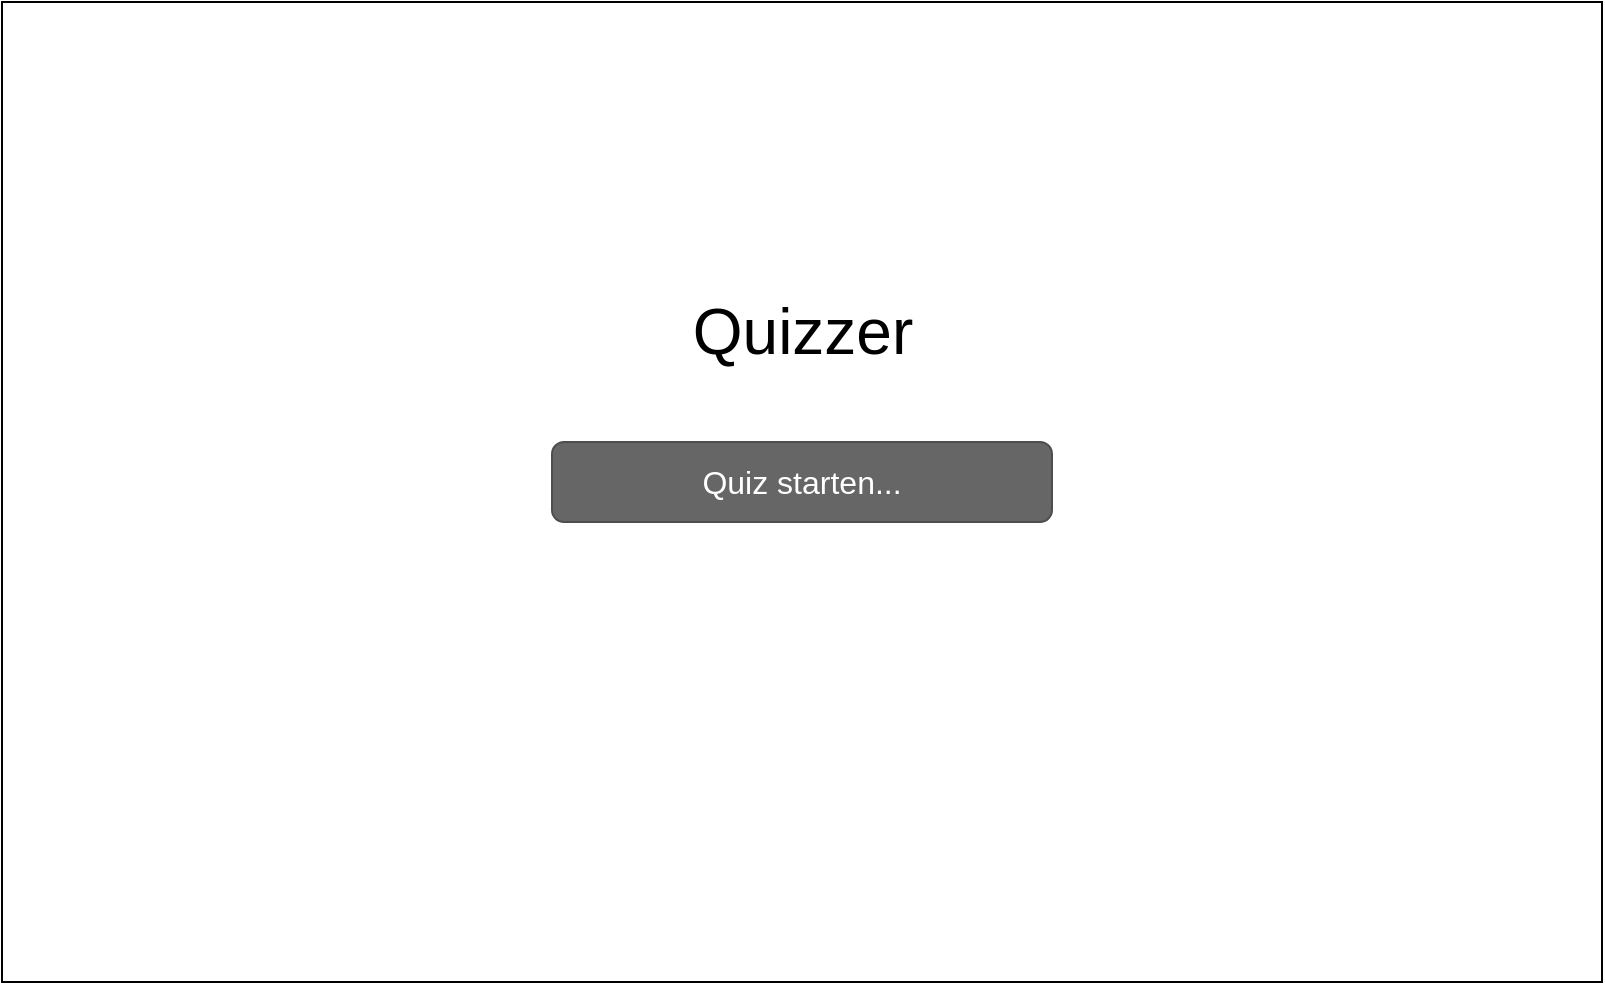 <mxfile version="13.7.9" type="github" pages="12">
  <diagram id="-KijpRxHXJyzKJAgmz0o" name="Master (start)">
    <mxGraphModel dx="1422" dy="762" grid="1" gridSize="10" guides="1" tooltips="1" connect="1" arrows="1" fold="1" page="1" pageScale="1" pageWidth="827" pageHeight="1169" math="0" shadow="0">
      <root>
        <mxCell id="IWdYEwGl2BrSMSgd-oNs-0" />
        <mxCell id="IWdYEwGl2BrSMSgd-oNs-1" parent="IWdYEwGl2BrSMSgd-oNs-0" />
        <mxCell id="YBu7y85ZySVUvr6pQ6AH-0" value="" style="rounded=0;whiteSpace=wrap;html=1;strokeColor=#000000;fillColor=#ffffff;fontSize=20;movable=0;resizable=0;rotatable=0;deletable=0;editable=0;connectable=0;" vertex="1" parent="IWdYEwGl2BrSMSgd-oNs-1">
          <mxGeometry x="10" y="20" width="800" height="490" as="geometry" />
        </mxCell>
        <mxCell id="YBu7y85ZySVUvr6pQ6AH-1" value="&lt;font style=&quot;font-size: 32px&quot;&gt;Quizzer&lt;/font&gt;" style="text;html=1;resizable=0;autosize=1;align=center;verticalAlign=middle;points=[];fillColor=none;strokeColor=none;rounded=0;fontSize=20;" vertex="1" parent="IWdYEwGl2BrSMSgd-oNs-1">
          <mxGeometry x="345" y="170" width="130" height="30" as="geometry" />
        </mxCell>
        <mxCell id="Ynzv6NYAwO7OO26cOxF9-0" value="&lt;font style=&quot;font-size: 16px&quot;&gt;Quiz starten...&lt;/font&gt;" style="rounded=1;html=1;shadow=0;dashed=0;whiteSpace=wrap;fontSize=10;fillColor=#666666;align=center;strokeColor=#4D4D4D;fontColor=#ffffff;" vertex="1" parent="IWdYEwGl2BrSMSgd-oNs-1">
          <mxGeometry x="285" y="240" width="250" height="40" as="geometry" />
        </mxCell>
      </root>
    </mxGraphModel>
  </diagram>
  <diagram id="KTLLFIGtmGlW5NRZeYfU" name="Master (applications)">
    <mxGraphModel dx="1422" dy="762" grid="1" gridSize="10" guides="1" tooltips="1" connect="1" arrows="1" fold="1" page="1" pageScale="1" pageWidth="827" pageHeight="1169" math="0" shadow="0">
      <root>
        <mxCell id="wY2zRXRPOPV4hfavQqGO-0" />
        <mxCell id="wY2zRXRPOPV4hfavQqGO-1" parent="wY2zRXRPOPV4hfavQqGO-0" />
        <mxCell id="wY2zRXRPOPV4hfavQqGO-2" value="" style="rounded=0;whiteSpace=wrap;html=1;strokeColor=#000000;fillColor=#ffffff;fontSize=20;movable=0;resizable=0;rotatable=0;deletable=0;editable=0;connectable=0;" vertex="1" parent="wY2zRXRPOPV4hfavQqGO-1">
          <mxGeometry x="10" y="20" width="800" height="490" as="geometry" />
        </mxCell>
        <mxCell id="wY2zRXRPOPV4hfavQqGO-3" value="&lt;font style=&quot;font-size: 32px&quot;&gt;Wachten op de teams...&lt;/font&gt;" style="text;html=1;resizable=0;autosize=1;align=center;verticalAlign=middle;points=[];fillColor=none;strokeColor=none;rounded=0;fontSize=20;" vertex="1" parent="wY2zRXRPOPV4hfavQqGO-1">
          <mxGeometry x="235" y="70" width="350" height="30" as="geometry" />
        </mxCell>
        <mxCell id="pNdIQz8JmNYr3JAQAk3R-2" value="" style="group" vertex="1" connectable="0" parent="wY2zRXRPOPV4hfavQqGO-1">
          <mxGeometry x="24" y="180" width="250" height="162" as="geometry" />
        </mxCell>
        <mxCell id="W8T_we-C8f5PDUzUREx--0" value="" style="rounded=0;whiteSpace=wrap;html=1;strokeColor=#000000;fontSize=18;" vertex="1" parent="pNdIQz8JmNYr3JAQAk3R-2">
          <mxGeometry width="250" height="162" as="geometry" />
        </mxCell>
        <mxCell id="W8T_we-C8f5PDUzUREx--1" value="Team 1" style="text;html=1;resizable=0;autosize=1;align=center;verticalAlign=middle;points=[];fillColor=none;strokeColor=none;rounded=0;fontSize=18;" vertex="1" parent="pNdIQz8JmNYr3JAQAk3R-2">
          <mxGeometry x="90" y="12" width="70" height="30" as="geometry" />
        </mxCell>
        <mxCell id="W8T_we-C8f5PDUzUREx--2" value="" style="verticalLabelPosition=bottom;verticalAlign=top;html=1;shape=mxgraph.basic.tick;strokeColor=#000000;fillColor=#ffffff;fontSize=18;" vertex="1" parent="pNdIQz8JmNYr3JAQAk3R-2">
          <mxGeometry x="35.17" y="69.25" width="54.83" height="64.5" as="geometry" />
        </mxCell>
        <mxCell id="pNdIQz8JmNYr3JAQAk3R-0" value="" style="shape=cross;whiteSpace=wrap;html=1;strokeColor=#000000;fillColor=#ffffff;fontSize=18;rotation=45;" vertex="1" parent="pNdIQz8JmNYr3JAQAk3R-2">
          <mxGeometry x="160" y="68.5" width="66" height="66" as="geometry" />
        </mxCell>
        <mxCell id="pNdIQz8JmNYr3JAQAk3R-1" value="" style="whiteSpace=wrap;html=1;strokeColor=#000000;fillColor=#ffffff;fontSize=20;" vertex="1" parent="pNdIQz8JmNYr3JAQAk3R-2">
          <mxGeometry x="120" y="56" width="10" height="90" as="geometry" />
        </mxCell>
        <mxCell id="pNdIQz8JmNYr3JAQAk3R-3" value="" style="group" vertex="1" connectable="0" parent="wY2zRXRPOPV4hfavQqGO-1">
          <mxGeometry x="283" y="180" width="250" height="162" as="geometry" />
        </mxCell>
        <mxCell id="pNdIQz8JmNYr3JAQAk3R-4" value="" style="rounded=0;whiteSpace=wrap;html=1;strokeColor=#000000;fontSize=18;" vertex="1" parent="pNdIQz8JmNYr3JAQAk3R-3">
          <mxGeometry width="250" height="162" as="geometry" />
        </mxCell>
        <mxCell id="pNdIQz8JmNYr3JAQAk3R-5" value="Team 2" style="text;html=1;resizable=0;autosize=1;align=center;verticalAlign=middle;points=[];fillColor=none;strokeColor=none;rounded=0;fontSize=18;" vertex="1" parent="pNdIQz8JmNYr3JAQAk3R-3">
          <mxGeometry x="90" y="12" width="70" height="30" as="geometry" />
        </mxCell>
        <mxCell id="pNdIQz8JmNYr3JAQAk3R-6" value="" style="verticalLabelPosition=bottom;verticalAlign=top;html=1;shape=mxgraph.basic.tick;strokeColor=#000000;fillColor=#ffffff;fontSize=18;" vertex="1" parent="pNdIQz8JmNYr3JAQAk3R-3">
          <mxGeometry x="97.58" y="69.25" width="54.83" height="64.5" as="geometry" />
        </mxCell>
        <mxCell id="pNdIQz8JmNYr3JAQAk3R-9" value="" style="group" vertex="1" connectable="0" parent="wY2zRXRPOPV4hfavQqGO-1">
          <mxGeometry x="544" y="180" width="250" height="162" as="geometry" />
        </mxCell>
        <mxCell id="pNdIQz8JmNYr3JAQAk3R-10" value="" style="rounded=0;whiteSpace=wrap;html=1;strokeColor=#000000;fontSize=18;" vertex="1" parent="pNdIQz8JmNYr3JAQAk3R-9">
          <mxGeometry width="250" height="162" as="geometry" />
        </mxCell>
        <mxCell id="pNdIQz8JmNYr3JAQAk3R-11" value="Team 3" style="text;html=1;resizable=0;autosize=1;align=center;verticalAlign=middle;points=[];fillColor=none;strokeColor=none;rounded=0;fontSize=18;" vertex="1" parent="pNdIQz8JmNYr3JAQAk3R-9">
          <mxGeometry x="90" y="12" width="70" height="30" as="geometry" />
        </mxCell>
        <mxCell id="pNdIQz8JmNYr3JAQAk3R-12" value="" style="verticalLabelPosition=bottom;verticalAlign=top;html=1;shape=mxgraph.basic.tick;strokeColor=#000000;fillColor=#ffffff;fontSize=18;" vertex="1" parent="pNdIQz8JmNYr3JAQAk3R-9">
          <mxGeometry x="35.17" y="69.25" width="54.83" height="64.5" as="geometry" />
        </mxCell>
        <mxCell id="pNdIQz8JmNYr3JAQAk3R-13" value="" style="shape=cross;whiteSpace=wrap;html=1;strokeColor=#000000;fillColor=#ffffff;fontSize=18;rotation=45;" vertex="1" parent="pNdIQz8JmNYr3JAQAk3R-9">
          <mxGeometry x="160" y="68.5" width="66" height="66" as="geometry" />
        </mxCell>
        <mxCell id="pNdIQz8JmNYr3JAQAk3R-14" value="" style="whiteSpace=wrap;html=1;strokeColor=#000000;fillColor=#ffffff;fontSize=20;" vertex="1" parent="pNdIQz8JmNYr3JAQAk3R-9">
          <mxGeometry x="120" y="56" width="10" height="90" as="geometry" />
        </mxCell>
        <mxCell id="XOZID9NAbzqJ-5b4o50c-0" value="&lt;font style=&quot;font-size: 16px&quot;&gt;&lt;b&gt;Start Quiz&lt;/b&gt;&lt;br&gt;&lt;i&gt;3 Teams&lt;/i&gt;&lt;br&gt;&lt;/font&gt;" style="rounded=1;html=1;shadow=0;dashed=0;whiteSpace=wrap;fontSize=10;fillColor=#666666;align=center;strokeColor=#4D4D4D;fontColor=#ffffff;" vertex="1" parent="wY2zRXRPOPV4hfavQqGO-1">
          <mxGeometry x="283" y="400" width="250" height="60" as="geometry" />
        </mxCell>
      </root>
    </mxGraphModel>
  </diagram>
  <diagram id="9akiY5WUqqkPRU1pZ9re" name="Team (register)">
    <mxGraphModel dx="1422" dy="762" grid="1" gridSize="10" guides="1" tooltips="1" connect="1" arrows="1" fold="1" page="1" pageScale="1" pageWidth="827" pageHeight="1169" math="0" shadow="0">
      <root>
        <mxCell id="sNGwVfd29EBnu8Hymf_--0" />
        <mxCell id="sNGwVfd29EBnu8Hymf_--1" parent="sNGwVfd29EBnu8Hymf_--0" />
        <mxCell id="sNGwVfd29EBnu8Hymf_--3" value="" style="rounded=0;whiteSpace=wrap;html=1;strokeColor=#000000;fillColor=#ffffff;fontSize=18;" vertex="1" parent="sNGwVfd29EBnu8Hymf_--1">
          <mxGeometry x="222" y="40" width="383.18" height="650" as="geometry" />
        </mxCell>
        <mxCell id="XQDxJVr0Nn0b2sAnJl80-0" value="" style="rounded=0;whiteSpace=wrap;html=1;strokeColor=#000000;fillColor=#ffffff;fontSize=18;" vertex="1" parent="sNGwVfd29EBnu8Hymf_--1">
          <mxGeometry x="264" y="230" width="300" height="50" as="geometry" />
        </mxCell>
        <mxCell id="XQDxJVr0Nn0b2sAnJl80-1" value="&lt;font style=&quot;font-size: 32px&quot;&gt;Team naam&lt;/font&gt;" style="text;html=1;resizable=0;autosize=1;align=center;verticalAlign=middle;points=[];fillColor=none;strokeColor=none;rounded=0;fontSize=18;" vertex="1" parent="sNGwVfd29EBnu8Hymf_--1">
          <mxGeometry x="324" y="170" width="180" height="30" as="geometry" />
        </mxCell>
        <mxCell id="XQDxJVr0Nn0b2sAnJl80-2" value="&lt;font style=&quot;font-size: 16px&quot;&gt;Versturen&lt;/font&gt;" style="rounded=1;html=1;shadow=0;dashed=0;whiteSpace=wrap;fontSize=10;fillColor=#666666;align=center;strokeColor=#4D4D4D;fontColor=#ffffff;" vertex="1" parent="sNGwVfd29EBnu8Hymf_--1">
          <mxGeometry x="289" y="320" width="250" height="40" as="geometry" />
        </mxCell>
        <mxCell id="XQDxJVr0Nn0b2sAnJl80-3" value="De Timmies" style="text;html=1;resizable=0;autosize=1;align=center;verticalAlign=middle;points=[];fillColor=none;strokeColor=none;rounded=0;fontSize=18;" vertex="1" parent="sNGwVfd29EBnu8Hymf_--1">
          <mxGeometry x="270" y="240" width="110" height="30" as="geometry" />
        </mxCell>
      </root>
    </mxGraphModel>
  </diagram>
  <diagram id="G-D62T9iONGmtOQ1daMI" name="Master (category select)">
    <mxGraphModel dx="1422" dy="762" grid="1" gridSize="10" guides="1" tooltips="1" connect="1" arrows="1" fold="1" page="1" pageScale="1" pageWidth="827" pageHeight="1169" math="0" shadow="0">
      <root>
        <mxCell id="yaZ0OLRwCMexfej6j701-0" />
        <mxCell id="yaZ0OLRwCMexfej6j701-1" parent="yaZ0OLRwCMexfej6j701-0" />
        <mxCell id="1WQADxzkZNzMC15hlL7e-0" value="" style="rounded=0;whiteSpace=wrap;html=1;strokeColor=#000000;fillColor=#ffffff;fontSize=20;movable=0;resizable=0;rotatable=0;deletable=0;editable=0;connectable=0;" vertex="1" parent="yaZ0OLRwCMexfej6j701-1">
          <mxGeometry x="10" y="20" width="800" height="490" as="geometry" />
        </mxCell>
        <mxCell id="1WQADxzkZNzMC15hlL7e-1" value="&lt;font style=&quot;font-size: 32px&quot;&gt;Kies 3 categorieën en 12 vragen&lt;/font&gt;" style="text;html=1;resizable=0;autosize=1;align=center;verticalAlign=middle;points=[];fillColor=none;strokeColor=none;rounded=0;fontSize=20;" vertex="1" parent="yaZ0OLRwCMexfej6j701-1">
          <mxGeometry x="170" y="47" width="480" height="30" as="geometry" />
        </mxCell>
        <mxCell id="fok5GjH3rydquGgXDOQe-6" value="" style="group;container=1;" vertex="1" connectable="0" parent="yaZ0OLRwCMexfej6j701-1">
          <mxGeometry x="285" y="100" width="250" height="100" as="geometry" />
        </mxCell>
        <mxCell id="fok5GjH3rydquGgXDOQe-7" value="" style="rounded=0;whiteSpace=wrap;html=1;strokeColor=#000000;fontSize=18;" vertex="1" parent="fok5GjH3rydquGgXDOQe-6">
          <mxGeometry width="250" height="100" as="geometry" />
        </mxCell>
        <mxCell id="QXgPABeYLbt02TVLiIt6-4" value="Categorie&amp;nbsp;" style="text;html=1;resizable=0;autosize=1;align=center;verticalAlign=middle;points=[];fillColor=none;strokeColor=none;rounded=0;fontSize=21;" vertex="1" parent="fok5GjH3rydquGgXDOQe-6">
          <mxGeometry x="70" y="35" width="110" height="30" as="geometry" />
        </mxCell>
        <mxCell id="XI8v_eh9SJo8sQ7ZiS02-0" value="&lt;font style=&quot;font-size: 16px&quot;&gt;Ronde starten&lt;/font&gt;" style="rounded=1;html=1;shadow=0;dashed=0;whiteSpace=wrap;fontSize=10;fillColor=#666666;align=center;strokeColor=#4D4D4D;fontColor=#ffffff;" vertex="1" parent="yaZ0OLRwCMexfej6j701-1">
          <mxGeometry x="285" y="450" width="250" height="40" as="geometry" />
        </mxCell>
        <mxCell id="QXgPABeYLbt02TVLiIt6-6" value="" style="group;container=1;" vertex="1" connectable="0" parent="yaZ0OLRwCMexfej6j701-1">
          <mxGeometry x="550" y="100" width="250" height="100" as="geometry" />
        </mxCell>
        <mxCell id="QXgPABeYLbt02TVLiIt6-7" value="" style="rounded=0;whiteSpace=wrap;html=1;strokeColor=#000000;fontSize=18;" vertex="1" parent="QXgPABeYLbt02TVLiIt6-6">
          <mxGeometry width="250" height="100" as="geometry" />
        </mxCell>
        <mxCell id="QXgPABeYLbt02TVLiIt6-8" value="Categorie&amp;nbsp;" style="text;html=1;resizable=0;autosize=1;align=center;verticalAlign=middle;points=[];fillColor=none;strokeColor=none;rounded=0;fontSize=21;" vertex="1" parent="QXgPABeYLbt02TVLiIt6-6">
          <mxGeometry x="70" y="35" width="110" height="30" as="geometry" />
        </mxCell>
        <mxCell id="QXgPABeYLbt02TVLiIt6-9" value="" style="group;container=1;" vertex="1" connectable="0" parent="yaZ0OLRwCMexfej6j701-1">
          <mxGeometry x="20" y="100" width="250" height="100" as="geometry" />
        </mxCell>
        <mxCell id="QXgPABeYLbt02TVLiIt6-10" value="" style="rounded=0;whiteSpace=wrap;html=1;strokeColor=#000000;fontSize=18;" vertex="1" parent="QXgPABeYLbt02TVLiIt6-9">
          <mxGeometry width="250" height="100" as="geometry" />
        </mxCell>
        <mxCell id="QXgPABeYLbt02TVLiIt6-11" value="Categorie&amp;nbsp;" style="text;html=1;resizable=0;autosize=1;align=center;verticalAlign=middle;points=[];fillColor=none;strokeColor=none;rounded=0;fontSize=21;" vertex="1" parent="QXgPABeYLbt02TVLiIt6-9">
          <mxGeometry x="70" y="35" width="110" height="30" as="geometry" />
        </mxCell>
        <mxCell id="QXgPABeYLbt02TVLiIt6-12" value="" style="group;container=1;" vertex="1" connectable="0" parent="yaZ0OLRwCMexfej6j701-1">
          <mxGeometry x="20" y="210" width="250" height="100" as="geometry" />
        </mxCell>
        <mxCell id="QXgPABeYLbt02TVLiIt6-13" value="" style="rounded=0;whiteSpace=wrap;html=1;strokeColor=#000000;fontSize=18;" vertex="1" parent="QXgPABeYLbt02TVLiIt6-12">
          <mxGeometry width="250" height="100" as="geometry" />
        </mxCell>
        <mxCell id="QXgPABeYLbt02TVLiIt6-14" value="Categorie&amp;nbsp;" style="text;html=1;resizable=0;autosize=1;align=center;verticalAlign=middle;points=[];fillColor=none;strokeColor=none;rounded=0;fontSize=21;" vertex="1" parent="QXgPABeYLbt02TVLiIt6-12">
          <mxGeometry x="70" y="35" width="110" height="30" as="geometry" />
        </mxCell>
        <mxCell id="QXgPABeYLbt02TVLiIt6-15" value="" style="group;container=1;" vertex="1" connectable="0" parent="yaZ0OLRwCMexfej6j701-1">
          <mxGeometry x="289" y="210" width="250" height="100" as="geometry" />
        </mxCell>
        <mxCell id="QXgPABeYLbt02TVLiIt6-16" value="" style="rounded=0;whiteSpace=wrap;html=1;strokeColor=#000000;fontSize=18;" vertex="1" parent="QXgPABeYLbt02TVLiIt6-15">
          <mxGeometry width="250" height="100" as="geometry" />
        </mxCell>
        <mxCell id="QXgPABeYLbt02TVLiIt6-17" value="Categorie&amp;nbsp;" style="text;html=1;resizable=0;autosize=1;align=center;verticalAlign=middle;points=[];fillColor=none;strokeColor=none;rounded=0;fontSize=21;" vertex="1" parent="QXgPABeYLbt02TVLiIt6-15">
          <mxGeometry x="70" y="35" width="110" height="30" as="geometry" />
        </mxCell>
        <mxCell id="QXgPABeYLbt02TVLiIt6-18" value="" style="group;container=1;" vertex="1" connectable="0" parent="yaZ0OLRwCMexfej6j701-1">
          <mxGeometry x="550" y="210" width="250" height="100" as="geometry" />
        </mxCell>
        <mxCell id="QXgPABeYLbt02TVLiIt6-19" value="" style="rounded=0;whiteSpace=wrap;html=1;strokeColor=#000000;fontSize=18;" vertex="1" parent="QXgPABeYLbt02TVLiIt6-18">
          <mxGeometry width="250" height="100" as="geometry" />
        </mxCell>
        <mxCell id="QXgPABeYLbt02TVLiIt6-20" value="Categorie&amp;nbsp;" style="text;html=1;resizable=0;autosize=1;align=center;verticalAlign=middle;points=[];fillColor=none;strokeColor=none;rounded=0;fontSize=21;" vertex="1" parent="QXgPABeYLbt02TVLiIt6-18">
          <mxGeometry x="70" y="35" width="110" height="30" as="geometry" />
        </mxCell>
        <mxCell id="QXgPABeYLbt02TVLiIt6-21" value="" style="group;container=1;" vertex="1" connectable="0" parent="yaZ0OLRwCMexfej6j701-1">
          <mxGeometry x="430" y="320" width="250" height="100" as="geometry" />
        </mxCell>
        <mxCell id="QXgPABeYLbt02TVLiIt6-22" value="" style="rounded=0;whiteSpace=wrap;html=1;strokeColor=#000000;fontSize=18;" vertex="1" parent="QXgPABeYLbt02TVLiIt6-21">
          <mxGeometry width="250" height="100" as="geometry" />
        </mxCell>
        <mxCell id="QXgPABeYLbt02TVLiIt6-23" value="Categorie&amp;nbsp;" style="text;html=1;resizable=0;autosize=1;align=center;verticalAlign=middle;points=[];fillColor=none;strokeColor=none;rounded=0;fontSize=21;" vertex="1" parent="QXgPABeYLbt02TVLiIt6-21">
          <mxGeometry x="70" y="35" width="110" height="30" as="geometry" />
        </mxCell>
        <mxCell id="QXgPABeYLbt02TVLiIt6-24" value="" style="group;container=1;" vertex="1" connectable="0" parent="yaZ0OLRwCMexfej6j701-1">
          <mxGeometry x="164" y="320" width="250" height="100" as="geometry" />
        </mxCell>
        <mxCell id="QXgPABeYLbt02TVLiIt6-25" value="" style="rounded=0;whiteSpace=wrap;html=1;strokeColor=#000000;fontSize=18;" vertex="1" parent="QXgPABeYLbt02TVLiIt6-24">
          <mxGeometry width="250" height="100" as="geometry" />
        </mxCell>
        <mxCell id="QXgPABeYLbt02TVLiIt6-26" value="Categorie&amp;nbsp;" style="text;html=1;resizable=0;autosize=1;align=center;verticalAlign=middle;points=[];fillColor=none;strokeColor=none;rounded=0;fontSize=21;" vertex="1" parent="QXgPABeYLbt02TVLiIt6-24">
          <mxGeometry x="70" y="35" width="110" height="30" as="geometry" />
        </mxCell>
      </root>
    </mxGraphModel>
  </diagram>
  <diagram id="snf-Es6CxyMl8YCYql_k" name="Master (question select)">
    <mxGraphModel dx="1422" dy="762" grid="1" gridSize="10" guides="1" tooltips="1" connect="1" arrows="1" fold="1" page="1" pageScale="1" pageWidth="827" pageHeight="1169" math="0" shadow="0">
      <root>
        <mxCell id="ePdTbbQep4bjRIE6fR4q-0" />
        <mxCell id="ePdTbbQep4bjRIE6fR4q-1" parent="ePdTbbQep4bjRIE6fR4q-0" />
        <mxCell id="tUZ7KYt5-jYqXADS6upY-0" value="" style="rounded=0;whiteSpace=wrap;html=1;strokeColor=#000000;fillColor=#ffffff;fontSize=20;movable=0;resizable=0;rotatable=0;deletable=0;editable=0;connectable=0;" vertex="1" parent="ePdTbbQep4bjRIE6fR4q-1">
          <mxGeometry x="10" y="20" width="800" height="490" as="geometry" />
        </mxCell>
        <mxCell id="tUZ7KYt5-jYqXADS6upY-1" value="&lt;font style=&quot;font-size: 18px&quot;&gt;Kies vragen&lt;/font&gt;" style="text;html=1;resizable=0;autosize=1;align=center;verticalAlign=middle;points=[];fillColor=none;strokeColor=none;rounded=0;fontSize=18;" vertex="1" parent="ePdTbbQep4bjRIE6fR4q-1">
          <mxGeometry x="359" y="47" width="110" height="30" as="geometry" />
        </mxCell>
        <mxCell id="tUZ7KYt5-jYqXADS6upY-5" value="&lt;font style=&quot;font-size: 16px&quot;&gt;Vragen kiezen&lt;/font&gt;" style="rounded=1;html=1;shadow=0;dashed=0;whiteSpace=wrap;fontSize=10;fillColor=#666666;align=center;strokeColor=#4D4D4D;fontColor=#ffffff;" vertex="1" parent="ePdTbbQep4bjRIE6fR4q-1">
          <mxGeometry x="285" y="450" width="250" height="40" as="geometry" />
        </mxCell>
        <mxCell id="VUr3OVxlQW6z0vAnIbIP-0" value="&lt;font style=&quot;font-size: 32px&quot;&gt;Geschiedenis&lt;/font&gt;" style="text;html=1;resizable=0;autosize=1;align=center;verticalAlign=middle;points=[];fillColor=none;strokeColor=none;rounded=0;fontSize=20;" vertex="1" parent="ePdTbbQep4bjRIE6fR4q-1">
          <mxGeometry x="305" y="90" width="210" height="30" as="geometry" />
        </mxCell>
        <mxCell id="VUr3OVxlQW6z0vAnIbIP-15" value="" style="rounded=0;whiteSpace=wrap;html=1;strokeColor=#000000;fillColor=#ffffff;fontSize=18;" vertex="1" parent="ePdTbbQep4bjRIE6fR4q-1">
          <mxGeometry x="75" y="140" width="160" height="80" as="geometry" />
        </mxCell>
        <mxCell id="VUr3OVxlQW6z0vAnIbIP-16" value="" style="rounded=0;whiteSpace=wrap;html=1;strokeColor=#000000;fillColor=#ffffff;fontSize=18;" vertex="1" parent="ePdTbbQep4bjRIE6fR4q-1">
          <mxGeometry x="245" y="140" width="160" height="80" as="geometry" />
        </mxCell>
        <mxCell id="VUr3OVxlQW6z0vAnIbIP-17" value="" style="rounded=0;whiteSpace=wrap;html=1;strokeColor=#000000;fillColor=#ffffff;fontSize=18;" vertex="1" parent="ePdTbbQep4bjRIE6fR4q-1">
          <mxGeometry x="415" y="140" width="160" height="80" as="geometry" />
        </mxCell>
        <mxCell id="VUr3OVxlQW6z0vAnIbIP-18" value="" style="rounded=0;whiteSpace=wrap;html=1;strokeColor=#000000;fillColor=#ffffff;fontSize=18;" vertex="1" parent="ePdTbbQep4bjRIE6fR4q-1">
          <mxGeometry x="585" y="140" width="160" height="80" as="geometry" />
        </mxCell>
        <mxCell id="VUr3OVxlQW6z0vAnIbIP-19" value="" style="rounded=0;whiteSpace=wrap;html=1;strokeColor=#000000;fillColor=#ffffff;fontSize=18;" vertex="1" parent="ePdTbbQep4bjRIE6fR4q-1">
          <mxGeometry x="415" y="230" width="160" height="80" as="geometry" />
        </mxCell>
        <mxCell id="VUr3OVxlQW6z0vAnIbIP-20" value="" style="rounded=0;whiteSpace=wrap;html=1;strokeColor=#000000;fillColor=#ffffff;fontSize=18;" vertex="1" parent="ePdTbbQep4bjRIE6fR4q-1">
          <mxGeometry x="585" y="230" width="160" height="80" as="geometry" />
        </mxCell>
        <mxCell id="VUr3OVxlQW6z0vAnIbIP-21" value="" style="rounded=0;whiteSpace=wrap;html=1;strokeColor=#000000;fillColor=#ffffff;fontSize=18;" vertex="1" parent="ePdTbbQep4bjRIE6fR4q-1">
          <mxGeometry x="245" y="230" width="160" height="80" as="geometry" />
        </mxCell>
        <mxCell id="VUr3OVxlQW6z0vAnIbIP-22" value="" style="rounded=0;whiteSpace=wrap;html=1;strokeColor=#000000;fillColor=#ffffff;fontSize=18;" vertex="1" parent="ePdTbbQep4bjRIE6fR4q-1">
          <mxGeometry x="75" y="230" width="160" height="80" as="geometry" />
        </mxCell>
        <mxCell id="VUr3OVxlQW6z0vAnIbIP-23" value="" style="rounded=0;whiteSpace=wrap;html=1;strokeColor=#000000;fillColor=#ffffff;fontSize=18;" vertex="1" parent="ePdTbbQep4bjRIE6fR4q-1">
          <mxGeometry x="415" y="320" width="160" height="80" as="geometry" />
        </mxCell>
        <mxCell id="VUr3OVxlQW6z0vAnIbIP-24" value="" style="rounded=0;whiteSpace=wrap;html=1;strokeColor=#000000;fillColor=#ffffff;fontSize=18;" vertex="1" parent="ePdTbbQep4bjRIE6fR4q-1">
          <mxGeometry x="585" y="320" width="160" height="80" as="geometry" />
        </mxCell>
        <mxCell id="VUr3OVxlQW6z0vAnIbIP-25" value="" style="rounded=0;whiteSpace=wrap;html=1;strokeColor=#000000;fillColor=#ffffff;fontSize=18;" vertex="1" parent="ePdTbbQep4bjRIE6fR4q-1">
          <mxGeometry x="245" y="320" width="160" height="80" as="geometry" />
        </mxCell>
        <mxCell id="VUr3OVxlQW6z0vAnIbIP-26" value="" style="rounded=0;whiteSpace=wrap;html=1;strokeColor=#000000;fillColor=#ffffff;fontSize=18;" vertex="1" parent="ePdTbbQep4bjRIE6fR4q-1">
          <mxGeometry x="75" y="320" width="160" height="80" as="geometry" />
        </mxCell>
        <mxCell id="lBGr5HLYQjGnoLnMdwph-0" value="&lt;font style=&quot;font-size: 15px;&quot;&gt;Nieuwe vragen laden&lt;/font&gt;" style="rounded=1;html=1;shadow=0;dashed=0;whiteSpace=wrap;fontSize=15;fillColor=#666666;align=center;strokeColor=#4D4D4D;fontColor=#ffffff;" vertex="1" parent="ePdTbbQep4bjRIE6fR4q-1">
          <mxGeometry x="587.5" y="68.25" width="155" height="43" as="geometry" />
        </mxCell>
        <mxCell id="guWD9Ow1OmmE1IrlObMj-0" value="" style="html=1;verticalLabelPosition=bottom;align=center;labelBackgroundColor=#ffffff;verticalAlign=top;strokeWidth=2;shadow=0;dashed=0;shape=mxgraph.ios7.icons.back;fillColor=#ffffff;fontSize=15;" vertex="1" parent="ePdTbbQep4bjRIE6fR4q-1">
          <mxGeometry x="80" y="77" width="30" height="25.5" as="geometry" />
        </mxCell>
      </root>
    </mxGraphModel>
  </diagram>
  <diagram id="htXHuQY24MpjeJZ886Gs" name="Master (choose question)">
    <mxGraphModel dx="1422" dy="762" grid="1" gridSize="10" guides="1" tooltips="1" connect="1" arrows="1" fold="1" page="1" pageScale="1" pageWidth="827" pageHeight="1169" math="0" shadow="0">
      <root>
        <mxCell id="mYyCQgHeB9ZmszUpxgHh-0" />
        <mxCell id="mYyCQgHeB9ZmszUpxgHh-1" parent="mYyCQgHeB9ZmszUpxgHh-0" />
        <mxCell id="jny9MAhfYRHSSThkqCyy-0" value="" style="rounded=0;whiteSpace=wrap;html=1;strokeColor=#000000;fillColor=#ffffff;fontSize=20;movable=0;resizable=0;rotatable=0;deletable=0;editable=0;connectable=0;" vertex="1" parent="mYyCQgHeB9ZmszUpxgHh-1">
          <mxGeometry x="10" y="20" width="800" height="490" as="geometry" />
        </mxCell>
        <mxCell id="jny9MAhfYRHSSThkqCyy-1" value="&lt;font style=&quot;font-size: 18px&quot;&gt;Kies vraag om te versturen naar teams&lt;/font&gt;" style="text;html=1;resizable=0;autosize=1;align=center;verticalAlign=middle;points=[];fillColor=none;strokeColor=none;rounded=0;fontSize=18;" vertex="1" parent="mYyCQgHeB9ZmszUpxgHh-1">
          <mxGeometry x="249" y="70" width="330" height="30" as="geometry" />
        </mxCell>
        <mxCell id="jny9MAhfYRHSSThkqCyy-2" value="&lt;font style=&quot;font-size: 16px&quot;&gt;Versturen&lt;/font&gt;" style="rounded=1;html=1;shadow=0;dashed=0;whiteSpace=wrap;fontSize=10;fillColor=#666666;align=center;strokeColor=#4D4D4D;fontColor=#ffffff;" vertex="1" parent="mYyCQgHeB9ZmszUpxgHh-1">
          <mxGeometry x="285" y="450" width="250" height="40" as="geometry" />
        </mxCell>
        <mxCell id="jny9MAhfYRHSSThkqCyy-4" value="" style="rounded=0;whiteSpace=wrap;html=1;strokeColor=#000000;fillColor=#ffffff;fontSize=18;" vertex="1" parent="mYyCQgHeB9ZmszUpxgHh-1">
          <mxGeometry x="75" y="140" width="160" height="80" as="geometry" />
        </mxCell>
        <mxCell id="jny9MAhfYRHSSThkqCyy-5" value="" style="rounded=0;whiteSpace=wrap;html=1;strokeColor=#000000;fillColor=#ffffff;fontSize=18;" vertex="1" parent="mYyCQgHeB9ZmszUpxgHh-1">
          <mxGeometry x="245" y="140" width="160" height="80" as="geometry" />
        </mxCell>
        <mxCell id="jny9MAhfYRHSSThkqCyy-6" value="" style="rounded=0;whiteSpace=wrap;html=1;strokeColor=#000000;fillColor=#ffffff;fontSize=18;" vertex="1" parent="mYyCQgHeB9ZmszUpxgHh-1">
          <mxGeometry x="415" y="140" width="160" height="80" as="geometry" />
        </mxCell>
        <mxCell id="jny9MAhfYRHSSThkqCyy-7" value="" style="rounded=0;whiteSpace=wrap;html=1;strokeColor=#000000;fillColor=#ffffff;fontSize=18;" vertex="1" parent="mYyCQgHeB9ZmszUpxgHh-1">
          <mxGeometry x="585" y="140" width="160" height="80" as="geometry" />
        </mxCell>
        <mxCell id="jny9MAhfYRHSSThkqCyy-8" value="" style="rounded=0;whiteSpace=wrap;html=1;strokeColor=#000000;fillColor=#ffffff;fontSize=18;" vertex="1" parent="mYyCQgHeB9ZmszUpxgHh-1">
          <mxGeometry x="415" y="230" width="160" height="80" as="geometry" />
        </mxCell>
        <mxCell id="jny9MAhfYRHSSThkqCyy-9" value="" style="rounded=0;whiteSpace=wrap;html=1;strokeColor=#000000;fillColor=#ffffff;fontSize=18;" vertex="1" parent="mYyCQgHeB9ZmszUpxgHh-1">
          <mxGeometry x="585" y="230" width="160" height="80" as="geometry" />
        </mxCell>
        <mxCell id="jny9MAhfYRHSSThkqCyy-10" value="" style="rounded=0;whiteSpace=wrap;html=1;strokeColor=#000000;fillColor=#ffffff;fontSize=18;" vertex="1" parent="mYyCQgHeB9ZmszUpxgHh-1">
          <mxGeometry x="245" y="230" width="160" height="80" as="geometry" />
        </mxCell>
        <mxCell id="jny9MAhfYRHSSThkqCyy-11" value="" style="rounded=0;whiteSpace=wrap;html=1;strokeColor=#000000;fillColor=#ffffff;fontSize=18;" vertex="1" parent="mYyCQgHeB9ZmszUpxgHh-1">
          <mxGeometry x="75" y="230" width="160" height="80" as="geometry" />
        </mxCell>
        <mxCell id="jny9MAhfYRHSSThkqCyy-12" value="" style="rounded=0;whiteSpace=wrap;html=1;strokeColor=#000000;fillColor=#ffffff;fontSize=18;" vertex="1" parent="mYyCQgHeB9ZmszUpxgHh-1">
          <mxGeometry x="415" y="320" width="160" height="80" as="geometry" />
        </mxCell>
        <mxCell id="jny9MAhfYRHSSThkqCyy-13" value="" style="rounded=0;whiteSpace=wrap;html=1;strokeColor=#000000;fillColor=#ffffff;fontSize=18;" vertex="1" parent="mYyCQgHeB9ZmszUpxgHh-1">
          <mxGeometry x="585" y="320" width="160" height="80" as="geometry" />
        </mxCell>
        <mxCell id="jny9MAhfYRHSSThkqCyy-14" value="" style="rounded=0;whiteSpace=wrap;html=1;strokeColor=#000000;fillColor=#ffffff;fontSize=18;" vertex="1" parent="mYyCQgHeB9ZmszUpxgHh-1">
          <mxGeometry x="245" y="320" width="160" height="80" as="geometry" />
        </mxCell>
        <mxCell id="jny9MAhfYRHSSThkqCyy-15" value="" style="rounded=0;whiteSpace=wrap;html=1;strokeColor=#000000;fillColor=#ffffff;fontSize=18;" vertex="1" parent="mYyCQgHeB9ZmszUpxgHh-1">
          <mxGeometry x="75" y="320" width="160" height="80" as="geometry" />
        </mxCell>
      </root>
    </mxGraphModel>
  </diagram>
  <diagram id="42vwg9El1YKDbNmCgDKZ" name="Team (question)">
    <mxGraphModel dx="1422" dy="762" grid="1" gridSize="10" guides="1" tooltips="1" connect="1" arrows="1" fold="1" page="1" pageScale="1" pageWidth="827" pageHeight="1169" math="0" shadow="0">
      <root>
        <mxCell id="QkGiYklqWQTnBV3kZwdo-0" />
        <mxCell id="QkGiYklqWQTnBV3kZwdo-1" parent="QkGiYklqWQTnBV3kZwdo-0" />
        <mxCell id="zLFI7XkpvWEnK4Uy0b-b-0" value="" style="rounded=0;whiteSpace=wrap;html=1;strokeColor=#000000;fillColor=#ffffff;fontSize=18;" vertex="1" parent="QkGiYklqWQTnBV3kZwdo-1">
          <mxGeometry x="222" y="40" width="383.18" height="650" as="geometry" />
        </mxCell>
        <mxCell id="zLFI7XkpvWEnK4Uy0b-b-1" value="" style="rounded=0;whiteSpace=wrap;html=1;strokeColor=#000000;fillColor=#ffffff;fontSize=18;" vertex="1" parent="QkGiYklqWQTnBV3kZwdo-1">
          <mxGeometry x="264" y="260" width="300" height="50" as="geometry" />
        </mxCell>
        <mxCell id="zLFI7XkpvWEnK4Uy0b-b-3" value="&lt;font style=&quot;font-size: 16px&quot;&gt;Antwoord versturen&lt;/font&gt;" style="rounded=1;html=1;shadow=0;dashed=0;whiteSpace=wrap;fontSize=10;fillColor=#666666;align=center;strokeColor=#4D4D4D;fontColor=#ffffff;" vertex="1" parent="QkGiYklqWQTnBV3kZwdo-1">
          <mxGeometry x="289" y="340" width="250" height="40" as="geometry" />
        </mxCell>
        <mxCell id="bngni-ZAHizG8RzFXD30-0" value="&lt;font style=&quot;font-size: 20px;&quot;&gt;History&lt;/font&gt;" style="text;html=1;resizable=0;autosize=1;align=center;verticalAlign=middle;points=[];fillColor=none;strokeColor=none;rounded=0;fontSize=20;fontStyle=3" vertex="1" parent="QkGiYklqWQTnBV3kZwdo-1">
          <mxGeometry x="374" y="130" width="80" height="30" as="geometry" />
        </mxCell>
        <mxCell id="bngni-ZAHizG8RzFXD30-1" value="&lt;font style=&quot;font-size: 20px;&quot;&gt;Wie heeft het licht uitgevonden?&lt;/font&gt;" style="text;html=1;resizable=0;autosize=1;align=center;verticalAlign=middle;points=[];fillColor=none;strokeColor=none;rounded=0;fontSize=20;" vertex="1" parent="QkGiYklqWQTnBV3kZwdo-1">
          <mxGeometry x="264" y="174" width="300" height="30" as="geometry" />
        </mxCell>
        <mxCell id="1_T6YKxw9bp48dgRSeJz-0" value="Ronde :&amp;nbsp; &amp;nbsp;1&lt;br&gt;Vraag :&amp;nbsp; &amp;nbsp; 1 / 15" style="text;html=1;resizable=0;autosize=1;align=left;verticalAlign=middle;points=[];fillColor=none;strokeColor=none;rounded=0;" vertex="1" parent="QkGiYklqWQTnBV3kZwdo-1">
          <mxGeometry x="250" y="60" width="100" height="30" as="geometry" />
        </mxCell>
      </root>
    </mxGraphModel>
  </diagram>
  <diagram id="VaH1OReTsKeqduY1nPw4" name="Scoreboard (questions)">
    <mxGraphModel dx="1422" dy="762" grid="1" gridSize="10" guides="1" tooltips="1" connect="1" arrows="1" fold="1" page="1" pageScale="1" pageWidth="827" pageHeight="1169" math="0" shadow="0">
      <root>
        <mxCell id="iDgp8rmbf_EPnNC9_9jx-0" />
        <mxCell id="iDgp8rmbf_EPnNC9_9jx-1" parent="iDgp8rmbf_EPnNC9_9jx-0" />
        <mxCell id="iDgp8rmbf_EPnNC9_9jx-2" value="&lt;font style=&quot;font-size: 32px&quot;&gt;History&lt;/font&gt;" style="text;html=1;resizable=0;autosize=1;align=center;verticalAlign=middle;points=[];fillColor=none;strokeColor=none;rounded=0;fontSize=18;fontStyle=2" vertex="1" parent="iDgp8rmbf_EPnNC9_9jx-1">
          <mxGeometry x="354" y="70" width="120" height="30" as="geometry" />
        </mxCell>
        <mxCell id="iDgp8rmbf_EPnNC9_9jx-3" value="&lt;font style=&quot;font-size: 30px&quot;&gt;Wie heeft het licht uitgevonden?&lt;/font&gt;" style="text;html=1;resizable=0;autosize=1;align=center;verticalAlign=middle;points=[];fillColor=none;strokeColor=none;rounded=0;fontSize=18;" vertex="1" parent="iDgp8rmbf_EPnNC9_9jx-1">
          <mxGeometry x="194" y="190" width="440" height="30" as="geometry" />
        </mxCell>
        <mxCell id="iDgp8rmbf_EPnNC9_9jx-4" value="" style="rounded=0;whiteSpace=wrap;html=1;strokeColor=#000000;fontSize=18;" vertex="1" parent="iDgp8rmbf_EPnNC9_9jx-1">
          <mxGeometry x="157" y="330" width="150" height="162" as="geometry" />
        </mxCell>
        <mxCell id="uA6V3IvYnYT1dTN_pUTx-0" value="Team 1" style="text;html=1;resizable=0;autosize=1;align=center;verticalAlign=middle;points=[];fillColor=none;strokeColor=none;rounded=0;fontSize=18;" vertex="1" parent="iDgp8rmbf_EPnNC9_9jx-1">
          <mxGeometry x="197" y="342" width="70" height="30" as="geometry" />
        </mxCell>
        <mxCell id="uA6V3IvYnYT1dTN_pUTx-1" value="" style="verticalLabelPosition=bottom;verticalAlign=top;html=1;shape=mxgraph.basic.tick;strokeColor=#000000;fillColor=#ffffff;fontSize=18;" vertex="1" parent="iDgp8rmbf_EPnNC9_9jx-1">
          <mxGeometry x="190" y="380" width="85" height="100" as="geometry" />
        </mxCell>
        <mxCell id="uA6V3IvYnYT1dTN_pUTx-2" value="" style="rounded=0;whiteSpace=wrap;html=1;strokeColor=#000000;fontSize=18;" vertex="1" parent="iDgp8rmbf_EPnNC9_9jx-1">
          <mxGeometry x="339" y="330" width="150" height="162" as="geometry" />
        </mxCell>
        <mxCell id="uA6V3IvYnYT1dTN_pUTx-3" value="Team 2" style="text;html=1;resizable=0;autosize=1;align=center;verticalAlign=middle;points=[];fillColor=none;strokeColor=none;rounded=0;fontSize=18;" vertex="1" parent="iDgp8rmbf_EPnNC9_9jx-1">
          <mxGeometry x="379" y="342" width="70" height="30" as="geometry" />
        </mxCell>
        <mxCell id="uA6V3IvYnYT1dTN_pUTx-4" value="" style="verticalLabelPosition=bottom;verticalAlign=top;html=1;shape=mxgraph.basic.tick;strokeColor=#000000;fillColor=#ffffff;fontSize=18;" vertex="1" parent="iDgp8rmbf_EPnNC9_9jx-1">
          <mxGeometry x="372" y="380" width="85" height="100" as="geometry" />
        </mxCell>
        <mxCell id="uA6V3IvYnYT1dTN_pUTx-5" value="" style="rounded=0;whiteSpace=wrap;html=1;strokeColor=#000000;fontSize=18;" vertex="1" parent="iDgp8rmbf_EPnNC9_9jx-1">
          <mxGeometry x="520" y="330" width="150" height="162" as="geometry" />
        </mxCell>
        <mxCell id="uA6V3IvYnYT1dTN_pUTx-6" value="Team 3" style="text;html=1;resizable=0;autosize=1;align=center;verticalAlign=middle;points=[];fillColor=none;strokeColor=none;rounded=0;fontSize=18;" vertex="1" parent="iDgp8rmbf_EPnNC9_9jx-1">
          <mxGeometry x="560" y="342" width="70" height="30" as="geometry" />
        </mxCell>
        <mxCell id="uA6V3IvYnYT1dTN_pUTx-8" value="" style="shape=cross;whiteSpace=wrap;html=1;strokeColor=#000000;fillColor=#ffffff;fontSize=18;rotation=45;" vertex="1" parent="iDgp8rmbf_EPnNC9_9jx-1">
          <mxGeometry x="543.5" y="378.5" width="103" height="103" as="geometry" />
        </mxCell>
      </root>
    </mxGraphModel>
  </diagram>
  <diagram id="klKTb6_LtOEabFFrYWkn" name="Master (review answers)">
    <mxGraphModel dx="1422" dy="762" grid="1" gridSize="10" guides="1" tooltips="1" connect="1" arrows="1" fold="1" page="1" pageScale="1" pageWidth="827" pageHeight="1169" math="0" shadow="0">
      <root>
        <mxCell id="h2W9QzYGCvJLRUThtO5J-0" />
        <mxCell id="h2W9QzYGCvJLRUThtO5J-1" parent="h2W9QzYGCvJLRUThtO5J-0" />
        <mxCell id="pO9dpPURlhp1BCBk0N2m-0" value="" style="rounded=0;whiteSpace=wrap;html=1;strokeColor=#000000;fillColor=#ffffff;fontSize=20;movable=0;resizable=0;rotatable=0;deletable=0;editable=0;connectable=0;" vertex="1" parent="h2W9QzYGCvJLRUThtO5J-1">
          <mxGeometry x="10" y="20" width="800" height="490" as="geometry" />
        </mxCell>
        <mxCell id="pO9dpPURlhp1BCBk0N2m-1" value="&lt;font style=&quot;font-size: 18px&quot;&gt;Antwoorden controleren&lt;/font&gt;" style="text;html=1;resizable=0;autosize=1;align=center;verticalAlign=middle;points=[];fillColor=none;strokeColor=none;rounded=0;fontSize=18;" vertex="1" parent="h2W9QzYGCvJLRUThtO5J-1">
          <mxGeometry x="309" y="120" width="210" height="30" as="geometry" />
        </mxCell>
        <mxCell id="pO9dpPURlhp1BCBk0N2m-2" value="&lt;font style=&quot;font-size: 16px&quot;&gt;Volgende&lt;/font&gt;" style="rounded=1;html=1;shadow=0;dashed=0;whiteSpace=wrap;fontSize=10;fillColor=#666666;align=center;strokeColor=#4D4D4D;fontColor=#ffffff;" vertex="1" parent="h2W9QzYGCvJLRUThtO5J-1">
          <mxGeometry x="285" y="450" width="250" height="40" as="geometry" />
        </mxCell>
        <mxCell id="skgaNo_Ab92-gVrqa6lp-0" value="" style="group" vertex="1" connectable="0" parent="h2W9QzYGCvJLRUThtO5J-1">
          <mxGeometry x="29" y="200" width="250" height="162" as="geometry" />
        </mxCell>
        <mxCell id="skgaNo_Ab92-gVrqa6lp-1" value="" style="rounded=0;whiteSpace=wrap;html=1;strokeColor=#000000;fontSize=18;" vertex="1" parent="skgaNo_Ab92-gVrqa6lp-0">
          <mxGeometry y="-40" width="250" height="202" as="geometry" />
        </mxCell>
        <mxCell id="skgaNo_Ab92-gVrqa6lp-3" value="" style="verticalLabelPosition=bottom;verticalAlign=top;html=1;shape=mxgraph.basic.tick;strokeColor=#000000;fillColor=#ffffff;fontSize=18;" vertex="1" parent="skgaNo_Ab92-gVrqa6lp-0">
          <mxGeometry x="35.17" y="69.25" width="54.83" height="64.5" as="geometry" />
        </mxCell>
        <mxCell id="skgaNo_Ab92-gVrqa6lp-4" value="" style="shape=cross;whiteSpace=wrap;html=1;strokeColor=#000000;fillColor=#ffffff;fontSize=18;rotation=45;" vertex="1" parent="skgaNo_Ab92-gVrqa6lp-0">
          <mxGeometry x="160" y="68.5" width="66" height="66" as="geometry" />
        </mxCell>
        <mxCell id="skgaNo_Ab92-gVrqa6lp-5" value="" style="whiteSpace=wrap;html=1;strokeColor=#000000;fillColor=#ffffff;fontSize=20;" vertex="1" parent="skgaNo_Ab92-gVrqa6lp-0">
          <mxGeometry x="120" y="56" width="10" height="90" as="geometry" />
        </mxCell>
        <mxCell id="CTj5AnDd6TXGATUex2PY-0" value="Albert Einstein" style="text;html=1;strokeColor=none;fillColor=none;align=center;verticalAlign=middle;whiteSpace=wrap;rounded=0;fontSize=15;" vertex="1" parent="skgaNo_Ab92-gVrqa6lp-0">
          <mxGeometry x="57.5" y="10" width="135" height="20" as="geometry" />
        </mxCell>
        <mxCell id="skgaNo_Ab92-gVrqa6lp-6" value="" style="group" vertex="1" connectable="0" parent="h2W9QzYGCvJLRUThtO5J-1">
          <mxGeometry x="288" y="200" width="250" height="162" as="geometry" />
        </mxCell>
        <mxCell id="skgaNo_Ab92-gVrqa6lp-7" value="" style="rounded=0;whiteSpace=wrap;html=1;strokeColor=#000000;fontSize=18;" vertex="1" parent="skgaNo_Ab92-gVrqa6lp-6">
          <mxGeometry y="-40" width="250" height="202" as="geometry" />
        </mxCell>
        <mxCell id="skgaNo_Ab92-gVrqa6lp-9" value="" style="verticalLabelPosition=bottom;verticalAlign=top;html=1;shape=mxgraph.basic.tick;strokeColor=#000000;fillColor=#ffffff;fontSize=18;" vertex="1" parent="skgaNo_Ab92-gVrqa6lp-6">
          <mxGeometry x="98" y="69.25" width="54.83" height="64.5" as="geometry" />
        </mxCell>
        <mxCell id="CTj5AnDd6TXGATUex2PY-1" value="Sanne" style="text;html=1;strokeColor=none;fillColor=none;align=center;verticalAlign=middle;whiteSpace=wrap;rounded=0;fontSize=15;" vertex="1" parent="skgaNo_Ab92-gVrqa6lp-6">
          <mxGeometry x="58" y="10" width="135" height="20" as="geometry" />
        </mxCell>
        <mxCell id="skgaNo_Ab92-gVrqa6lp-12" value="" style="group" vertex="1" connectable="0" parent="h2W9QzYGCvJLRUThtO5J-1">
          <mxGeometry x="549" y="200" width="250" height="162" as="geometry" />
        </mxCell>
        <mxCell id="skgaNo_Ab92-gVrqa6lp-13" value="" style="rounded=0;whiteSpace=wrap;html=1;strokeColor=#000000;fontSize=18;" vertex="1" parent="skgaNo_Ab92-gVrqa6lp-12">
          <mxGeometry y="-40" width="250" height="202" as="geometry" />
        </mxCell>
        <mxCell id="skgaNo_Ab92-gVrqa6lp-15" value="" style="verticalLabelPosition=bottom;verticalAlign=top;html=1;shape=mxgraph.basic.tick;strokeColor=#000000;fillColor=#ffffff;fontSize=18;" vertex="1" parent="skgaNo_Ab92-gVrqa6lp-12">
          <mxGeometry x="35.17" y="69.25" width="54.83" height="64.5" as="geometry" />
        </mxCell>
        <mxCell id="skgaNo_Ab92-gVrqa6lp-16" value="" style="shape=cross;whiteSpace=wrap;html=1;strokeColor=#000000;fillColor=#ffffff;fontSize=18;rotation=45;" vertex="1" parent="skgaNo_Ab92-gVrqa6lp-12">
          <mxGeometry x="160" y="68.5" width="66" height="66" as="geometry" />
        </mxCell>
        <mxCell id="skgaNo_Ab92-gVrqa6lp-17" value="" style="whiteSpace=wrap;html=1;strokeColor=#000000;fillColor=#ffffff;fontSize=20;" vertex="1" parent="skgaNo_Ab92-gVrqa6lp-12">
          <mxGeometry x="120" y="56" width="10" height="90" as="geometry" />
        </mxCell>
        <mxCell id="CTj5AnDd6TXGATUex2PY-2" value="Patrick" style="text;html=1;strokeColor=none;fillColor=none;align=center;verticalAlign=middle;whiteSpace=wrap;rounded=0;fontSize=15;" vertex="1" parent="skgaNo_Ab92-gVrqa6lp-12">
          <mxGeometry x="57.5" y="10" width="135" height="20" as="geometry" />
        </mxCell>
        <mxCell id="skgaNo_Ab92-gVrqa6lp-2" value="Team 1" style="text;html=1;resizable=0;autosize=1;align=center;verticalAlign=middle;points=[];fillColor=none;strokeColor=none;rounded=0;fontSize=18;" vertex="1" parent="h2W9QzYGCvJLRUThtO5J-1">
          <mxGeometry x="119" y="170" width="70" height="30" as="geometry" />
        </mxCell>
        <mxCell id="skgaNo_Ab92-gVrqa6lp-8" value="Team 2" style="text;html=1;resizable=0;autosize=1;align=center;verticalAlign=middle;points=[];fillColor=none;strokeColor=none;rounded=0;fontSize=18;" vertex="1" parent="h2W9QzYGCvJLRUThtO5J-1">
          <mxGeometry x="378" y="170" width="70" height="30" as="geometry" />
        </mxCell>
        <mxCell id="skgaNo_Ab92-gVrqa6lp-14" value="Team 3" style="text;html=1;resizable=0;autosize=1;align=center;verticalAlign=middle;points=[];fillColor=none;strokeColor=none;rounded=0;fontSize=18;" vertex="1" parent="h2W9QzYGCvJLRUThtO5J-1">
          <mxGeometry x="639" y="170" width="70" height="30" as="geometry" />
        </mxCell>
        <mxCell id="is6zexeGr3rVfD-c7CmJ-0" value="&lt;span style=&quot;font-size: 27px;&quot;&gt;Wie heeft het licht uitgevonden?&lt;/span&gt;" style="text;html=1;strokeColor=none;fillColor=none;align=center;verticalAlign=middle;whiteSpace=wrap;rounded=0;fontSize=27;" vertex="1" parent="h2W9QzYGCvJLRUThtO5J-1">
          <mxGeometry x="214" y="70" width="400" height="20" as="geometry" />
        </mxCell>
      </root>
    </mxGraphModel>
  </diagram>
  <diagram id="OWWnJQem0VxTc57AGr5H" name="Scoreboard (answers)">
    <mxGraphModel dx="1185" dy="635" grid="1" gridSize="10" guides="1" tooltips="1" connect="1" arrows="1" fold="1" page="1" pageScale="1" pageWidth="827" pageHeight="1169" math="0" shadow="0">
      <root>
        <mxCell id="-MM0n-s-T5uT2thTUqNh-0" />
        <mxCell id="-MM0n-s-T5uT2thTUqNh-1" parent="-MM0n-s-T5uT2thTUqNh-0" />
        <mxCell id="f1DRgxmNzE6DwAKsGi6d-0" value="&lt;font style=&quot;font-size: 32px&quot;&gt;History&lt;/font&gt;" style="text;html=1;resizable=0;autosize=1;align=center;verticalAlign=middle;points=[];fillColor=none;strokeColor=none;rounded=0;fontSize=18;fontStyle=2" vertex="1" parent="-MM0n-s-T5uT2thTUqNh-1">
          <mxGeometry x="354" y="30" width="120" height="30" as="geometry" />
        </mxCell>
        <mxCell id="f1DRgxmNzE6DwAKsGi6d-1" value="&lt;font style=&quot;font-size: 30px&quot;&gt;Wie heeft het licht uitgevonden?&lt;/font&gt;" style="text;html=1;resizable=0;autosize=1;align=center;verticalAlign=middle;points=[];fillColor=none;strokeColor=none;rounded=0;fontSize=18;" vertex="1" parent="-MM0n-s-T5uT2thTUqNh-1">
          <mxGeometry x="194" y="80" width="440" height="30" as="geometry" />
        </mxCell>
        <mxCell id="A055LPUf4sMk-UKWLNEg-19" value="" style="group" vertex="1" connectable="0" parent="-MM0n-s-T5uT2thTUqNh-1">
          <mxGeometry x="196" y="175" width="436" height="40" as="geometry" />
        </mxCell>
        <mxCell id="A055LPUf4sMk-UKWLNEg-17" value="" style="rounded=0;whiteSpace=wrap;html=1;strokeColor=#000000;fillColor=#ffffff;fontSize=18;" vertex="1" parent="A055LPUf4sMk-UKWLNEg-19">
          <mxGeometry width="436" height="40" as="geometry" />
        </mxCell>
        <mxCell id="A055LPUf4sMk-UKWLNEg-9" value="Team 1:" style="text;html=1;resizable=0;autosize=1;align=center;verticalAlign=middle;points=[];fillColor=none;strokeColor=none;rounded=0;fontSize=18;" vertex="1" parent="A055LPUf4sMk-UKWLNEg-19">
          <mxGeometry y="5" width="80" height="30" as="geometry" />
        </mxCell>
        <mxCell id="A055LPUf4sMk-UKWLNEg-10" value="Albert Einstein" style="text;html=1;resizable=0;autosize=1;align=center;verticalAlign=middle;points=[];fillColor=none;strokeColor=none;rounded=0;fontSize=18;" vertex="1" parent="A055LPUf4sMk-UKWLNEg-19">
          <mxGeometry x="96" y="5" width="130" height="30" as="geometry" />
        </mxCell>
        <mxCell id="A055LPUf4sMk-UKWLNEg-20" value="" style="group" vertex="1" connectable="0" parent="-MM0n-s-T5uT2thTUqNh-1">
          <mxGeometry x="196" y="215" width="466.5" height="40" as="geometry" />
        </mxCell>
        <mxCell id="A055LPUf4sMk-UKWLNEg-21" value="" style="rounded=0;whiteSpace=wrap;html=1;strokeColor=#000000;fillColor=#ffffff;fontSize=18;" vertex="1" parent="A055LPUf4sMk-UKWLNEg-20">
          <mxGeometry width="436" height="40" as="geometry" />
        </mxCell>
        <mxCell id="A055LPUf4sMk-UKWLNEg-22" value="Team 2:" style="text;html=1;resizable=0;autosize=1;align=center;verticalAlign=middle;points=[];fillColor=none;strokeColor=none;rounded=0;fontSize=18;" vertex="1" parent="A055LPUf4sMk-UKWLNEg-20">
          <mxGeometry y="5" width="80" height="30" as="geometry" />
        </mxCell>
        <mxCell id="A055LPUf4sMk-UKWLNEg-23" value="Sanne" style="text;html=1;resizable=0;autosize=1;align=center;verticalAlign=middle;points=[];fillColor=none;strokeColor=none;rounded=0;fontSize=18;" vertex="1" parent="A055LPUf4sMk-UKWLNEg-20">
          <mxGeometry x="96" y="5" width="70" height="30" as="geometry" />
        </mxCell>
        <mxCell id="A055LPUf4sMk-UKWLNEg-31" value="" style="verticalLabelPosition=bottom;verticalAlign=top;html=1;shape=mxgraph.basic.tick;strokeColor=#000000;fillColor=#ffffff;fontSize=18;" vertex="1" parent="A055LPUf4sMk-UKWLNEg-20">
          <mxGeometry x="424" y="-15" width="42.5" height="50" as="geometry" />
        </mxCell>
        <mxCell id="A055LPUf4sMk-UKWLNEg-24" value="" style="group" vertex="1" connectable="0" parent="-MM0n-s-T5uT2thTUqNh-1">
          <mxGeometry x="196" y="255" width="464" height="63.31" as="geometry" />
        </mxCell>
        <mxCell id="A055LPUf4sMk-UKWLNEg-25" value="" style="rounded=0;whiteSpace=wrap;html=1;strokeColor=#000000;fillColor=#ffffff;fontSize=18;" vertex="1" parent="A055LPUf4sMk-UKWLNEg-24">
          <mxGeometry width="436" height="40" as="geometry" />
        </mxCell>
        <mxCell id="A055LPUf4sMk-UKWLNEg-26" value="Team 3:" style="text;html=1;resizable=0;autosize=1;align=center;verticalAlign=middle;points=[];fillColor=none;strokeColor=none;rounded=0;fontSize=18;" vertex="1" parent="A055LPUf4sMk-UKWLNEg-24">
          <mxGeometry y="5" width="80" height="30" as="geometry" />
        </mxCell>
        <mxCell id="A055LPUf4sMk-UKWLNEg-27" value="Patrick" style="text;html=1;resizable=0;autosize=1;align=center;verticalAlign=middle;points=[];fillColor=none;strokeColor=none;rounded=0;fontSize=18;" vertex="1" parent="A055LPUf4sMk-UKWLNEg-24">
          <mxGeometry x="96" y="5" width="70" height="30" as="geometry" />
        </mxCell>
        <mxCell id="A055LPUf4sMk-UKWLNEg-32" value="" style="shape=cross;whiteSpace=wrap;html=1;strokeColor=#000000;fillColor=#ffffff;fontSize=18;rotation=45;" vertex="1" parent="A055LPUf4sMk-UKWLNEg-24">
          <mxGeometry x="416" y="-3" width="44" height="44" as="geometry" />
        </mxCell>
        <mxCell id="A055LPUf4sMk-UKWLNEg-30" value="" style="verticalLabelPosition=bottom;verticalAlign=top;html=1;shape=mxgraph.basic.tick;strokeColor=#000000;fillColor=#ffffff;fontSize=18;" vertex="1" parent="-MM0n-s-T5uT2thTUqNh-1">
          <mxGeometry x="620" y="160" width="42.5" height="50" as="geometry" />
        </mxCell>
      </root>
    </mxGraphModel>
  </diagram>
  <diagram id="hqFn6IQp6-o4hckcoJcb" name="Scoreboard (scores)">
    <mxGraphModel dx="981" dy="526" grid="1" gridSize="10" guides="1" tooltips="1" connect="1" arrows="1" fold="1" page="1" pageScale="1" pageWidth="827" pageHeight="1169" math="0" shadow="0">
      <root>
        <mxCell id="0" />
        <mxCell id="1" parent="0" />
        <mxCell id="vUOnrfQwN-WBCog0Yk4K-5" value="" style="rounded=0;whiteSpace=wrap;html=1;strokeColor=#000000;" vertex="1" parent="1">
          <mxGeometry x="50" y="120" width="160" height="80" as="geometry" />
        </mxCell>
        <mxCell id="vUOnrfQwN-WBCog0Yk4K-6" value="Ronde :&amp;nbsp; &amp;nbsp;1&lt;br&gt;Vraag :&amp;nbsp; &amp;nbsp; 1 / 15" style="text;html=1;resizable=0;autosize=1;align=left;verticalAlign=middle;points=[];fillColor=none;strokeColor=none;rounded=0;" vertex="1" parent="1">
          <mxGeometry x="80" y="145" width="100" height="30" as="geometry" />
        </mxCell>
        <mxCell id="vUOnrfQwN-WBCog0Yk4K-33" value="" style="group;fillColor=#ffffff;" vertex="1" connectable="0" parent="1">
          <mxGeometry x="269" y="75" width="290" height="170" as="geometry" />
        </mxCell>
        <mxCell id="vUOnrfQwN-WBCog0Yk4K-7" value="" style="rounded=0;whiteSpace=wrap;html=1;strokeColor=#000000;fillColor=none;" vertex="1" parent="vUOnrfQwN-WBCog0Yk4K-33">
          <mxGeometry width="290" height="170" as="geometry" />
        </mxCell>
        <mxCell id="vUOnrfQwN-WBCog0Yk4K-8" value="" style="ellipse;whiteSpace=wrap;html=1;aspect=fixed;strokeColor=#000000;fillColor=none;" vertex="1" parent="vUOnrfQwN-WBCog0Yk4K-33">
          <mxGeometry x="11" y="10" width="70" height="70" as="geometry" />
        </mxCell>
        <mxCell id="vUOnrfQwN-WBCog0Yk4K-9" value="Team 1" style="text;html=1;resizable=0;autosize=1;align=left;verticalAlign=middle;points=[];fillColor=none;strokeColor=none;rounded=0;fontSize=18;" vertex="1" parent="vUOnrfQwN-WBCog0Yk4K-33">
          <mxGeometry x="98" y="30" width="70" height="30" as="geometry" />
        </mxCell>
        <mxCell id="vUOnrfQwN-WBCog0Yk4K-10" value="" style="rounded=0;whiteSpace=wrap;html=1;strokeColor=#000000;fillColor=none;fontSize=24;" vertex="1" parent="vUOnrfQwN-WBCog0Yk4K-33">
          <mxGeometry y="100" width="98" height="70" as="geometry" />
        </mxCell>
        <mxCell id="vUOnrfQwN-WBCog0Yk4K-11" value="" style="rounded=0;whiteSpace=wrap;html=1;strokeColor=#000000;fillColor=none;fontSize=24;" vertex="1" parent="vUOnrfQwN-WBCog0Yk4K-33">
          <mxGeometry x="98" y="100" width="96" height="70" as="geometry" />
        </mxCell>
        <mxCell id="vUOnrfQwN-WBCog0Yk4K-12" value="" style="rounded=0;whiteSpace=wrap;html=1;strokeColor=#000000;fillColor=none;fontSize=24;" vertex="1" parent="vUOnrfQwN-WBCog0Yk4K-33">
          <mxGeometry x="194" y="100" width="96" height="70" as="geometry" />
        </mxCell>
        <mxCell id="vUOnrfQwN-WBCog0Yk4K-25" value="8" style="text;html=1;resizable=0;autosize=1;align=center;verticalAlign=middle;points=[];fillColor=none;strokeColor=none;rounded=0;fontSize=24;" vertex="1" parent="vUOnrfQwN-WBCog0Yk4K-33">
          <mxGeometry x="227" y="30" width="30" height="30" as="geometry" />
        </mxCell>
        <mxCell id="vUOnrfQwN-WBCog0Yk4K-26" value="&lt;font style=&quot;font-size: 12px&quot;&gt;Ronde 1&lt;/font&gt;" style="text;html=1;resizable=0;autosize=1;align=center;verticalAlign=middle;points=[];fillColor=none;strokeColor=none;rounded=0;fontSize=18;" vertex="1" parent="vUOnrfQwN-WBCog0Yk4K-33">
          <mxGeometry x="19" y="105" width="60" height="30" as="geometry" />
        </mxCell>
        <mxCell id="vUOnrfQwN-WBCog0Yk4K-27" value="&lt;font style=&quot;font-size: 12px&quot;&gt;Ronde 2&lt;/font&gt;" style="text;html=1;resizable=0;autosize=1;align=center;verticalAlign=middle;points=[];fillColor=none;strokeColor=none;rounded=0;fontSize=18;" vertex="1" parent="vUOnrfQwN-WBCog0Yk4K-33">
          <mxGeometry x="115" y="105" width="60" height="30" as="geometry" />
        </mxCell>
        <mxCell id="vUOnrfQwN-WBCog0Yk4K-28" value="&lt;font style=&quot;font-size: 12px&quot;&gt;Ronde 3&lt;/font&gt;" style="text;html=1;resizable=0;autosize=1;align=center;verticalAlign=middle;points=[];fillColor=none;strokeColor=none;rounded=0;fontSize=18;" vertex="1" parent="vUOnrfQwN-WBCog0Yk4K-33">
          <mxGeometry x="211" y="105" width="60" height="30" as="geometry" />
        </mxCell>
        <mxCell id="vUOnrfQwN-WBCog0Yk4K-29" value="&lt;font style=&quot;font-size: 13px&quot;&gt;1/12&lt;/font&gt;" style="text;html=1;resizable=0;autosize=1;align=center;verticalAlign=middle;points=[];fillColor=none;strokeColor=none;rounded=0;fontSize=18;" vertex="1" parent="vUOnrfQwN-WBCog0Yk4K-33">
          <mxGeometry x="29" y="135" width="40" height="30" as="geometry" />
        </mxCell>
        <mxCell id="vUOnrfQwN-WBCog0Yk4K-30" value="&lt;font style=&quot;font-size: 13px&quot;&gt;1/12&lt;/font&gt;" style="text;html=1;resizable=0;autosize=1;align=center;verticalAlign=middle;points=[];fillColor=none;strokeColor=none;rounded=0;fontSize=18;" vertex="1" parent="vUOnrfQwN-WBCog0Yk4K-33">
          <mxGeometry x="125" y="135" width="40" height="30" as="geometry" />
        </mxCell>
        <mxCell id="vUOnrfQwN-WBCog0Yk4K-31" value="&lt;font style=&quot;font-size: 13px&quot;&gt;1/12&lt;/font&gt;" style="text;html=1;resizable=0;autosize=1;align=center;verticalAlign=middle;points=[];fillColor=none;strokeColor=none;rounded=0;fontSize=18;" vertex="1" parent="vUOnrfQwN-WBCog0Yk4K-33">
          <mxGeometry x="221" y="135" width="40" height="30" as="geometry" />
        </mxCell>
        <mxCell id="vUOnrfQwN-WBCog0Yk4K-32" value="&lt;font style=&quot;font-size: 14px&quot;&gt;RP&lt;/font&gt;" style="text;html=1;resizable=0;autosize=1;align=center;verticalAlign=middle;points=[];fillColor=none;strokeColor=none;rounded=0;fontSize=18;" vertex="1" parent="vUOnrfQwN-WBCog0Yk4K-33">
          <mxGeometry x="227" y="10" width="30" height="30" as="geometry" />
        </mxCell>
        <mxCell id="vUOnrfQwN-WBCog0Yk4K-34" value="" style="group;fillColor=#ffffff;" vertex="1" connectable="0" parent="1">
          <mxGeometry x="110" y="280" width="290" height="170" as="geometry" />
        </mxCell>
        <mxCell id="vUOnrfQwN-WBCog0Yk4K-35" value="" style="rounded=0;whiteSpace=wrap;html=1;strokeColor=#000000;fillColor=none;" vertex="1" parent="vUOnrfQwN-WBCog0Yk4K-34">
          <mxGeometry width="290" height="170" as="geometry" />
        </mxCell>
        <mxCell id="vUOnrfQwN-WBCog0Yk4K-36" value="" style="ellipse;whiteSpace=wrap;html=1;aspect=fixed;strokeColor=#000000;fillColor=none;" vertex="1" parent="vUOnrfQwN-WBCog0Yk4K-34">
          <mxGeometry x="11" y="10" width="70" height="70" as="geometry" />
        </mxCell>
        <mxCell id="vUOnrfQwN-WBCog0Yk4K-37" value="Team 2" style="text;html=1;resizable=0;autosize=1;align=left;verticalAlign=middle;points=[];fillColor=none;strokeColor=none;rounded=0;fontSize=18;" vertex="1" parent="vUOnrfQwN-WBCog0Yk4K-34">
          <mxGeometry x="98" y="30" width="70" height="30" as="geometry" />
        </mxCell>
        <mxCell id="vUOnrfQwN-WBCog0Yk4K-38" value="" style="rounded=0;whiteSpace=wrap;html=1;strokeColor=#000000;fillColor=none;fontSize=24;" vertex="1" parent="vUOnrfQwN-WBCog0Yk4K-34">
          <mxGeometry y="100" width="98" height="70" as="geometry" />
        </mxCell>
        <mxCell id="vUOnrfQwN-WBCog0Yk4K-39" value="" style="rounded=0;whiteSpace=wrap;html=1;strokeColor=#000000;fillColor=none;fontSize=24;" vertex="1" parent="vUOnrfQwN-WBCog0Yk4K-34">
          <mxGeometry x="98" y="100" width="96" height="70" as="geometry" />
        </mxCell>
        <mxCell id="vUOnrfQwN-WBCog0Yk4K-40" value="" style="rounded=0;whiteSpace=wrap;html=1;strokeColor=#000000;fillColor=none;fontSize=24;" vertex="1" parent="vUOnrfQwN-WBCog0Yk4K-34">
          <mxGeometry x="194" y="100" width="96" height="70" as="geometry" />
        </mxCell>
        <mxCell id="vUOnrfQwN-WBCog0Yk4K-41" value="5" style="text;html=1;resizable=0;autosize=1;align=center;verticalAlign=middle;points=[];fillColor=none;strokeColor=none;rounded=0;fontSize=24;" vertex="1" parent="vUOnrfQwN-WBCog0Yk4K-34">
          <mxGeometry x="227" y="30" width="30" height="30" as="geometry" />
        </mxCell>
        <mxCell id="vUOnrfQwN-WBCog0Yk4K-42" value="&lt;font style=&quot;font-size: 12px&quot;&gt;Ronde 1&lt;/font&gt;" style="text;html=1;resizable=0;autosize=1;align=center;verticalAlign=middle;points=[];fillColor=none;strokeColor=none;rounded=0;fontSize=18;" vertex="1" parent="vUOnrfQwN-WBCog0Yk4K-34">
          <mxGeometry x="19" y="105" width="60" height="30" as="geometry" />
        </mxCell>
        <mxCell id="vUOnrfQwN-WBCog0Yk4K-43" value="&lt;font style=&quot;font-size: 12px&quot;&gt;Ronde 2&lt;/font&gt;" style="text;html=1;resizable=0;autosize=1;align=center;verticalAlign=middle;points=[];fillColor=none;strokeColor=none;rounded=0;fontSize=18;" vertex="1" parent="vUOnrfQwN-WBCog0Yk4K-34">
          <mxGeometry x="115" y="105" width="60" height="30" as="geometry" />
        </mxCell>
        <mxCell id="vUOnrfQwN-WBCog0Yk4K-44" value="&lt;font style=&quot;font-size: 12px&quot;&gt;Ronde 3&lt;/font&gt;" style="text;html=1;resizable=0;autosize=1;align=center;verticalAlign=middle;points=[];fillColor=none;strokeColor=none;rounded=0;fontSize=18;" vertex="1" parent="vUOnrfQwN-WBCog0Yk4K-34">
          <mxGeometry x="211" y="105" width="60" height="30" as="geometry" />
        </mxCell>
        <mxCell id="vUOnrfQwN-WBCog0Yk4K-45" value="&lt;font style=&quot;font-size: 13px&quot;&gt;1/12&lt;/font&gt;" style="text;html=1;resizable=0;autosize=1;align=center;verticalAlign=middle;points=[];fillColor=none;strokeColor=none;rounded=0;fontSize=18;" vertex="1" parent="vUOnrfQwN-WBCog0Yk4K-34">
          <mxGeometry x="29" y="135" width="40" height="30" as="geometry" />
        </mxCell>
        <mxCell id="vUOnrfQwN-WBCog0Yk4K-46" value="&lt;font style=&quot;font-size: 13px&quot;&gt;1/12&lt;/font&gt;" style="text;html=1;resizable=0;autosize=1;align=center;verticalAlign=middle;points=[];fillColor=none;strokeColor=none;rounded=0;fontSize=18;" vertex="1" parent="vUOnrfQwN-WBCog0Yk4K-34">
          <mxGeometry x="125" y="135" width="40" height="30" as="geometry" />
        </mxCell>
        <mxCell id="vUOnrfQwN-WBCog0Yk4K-47" value="&lt;font style=&quot;font-size: 13px&quot;&gt;1/12&lt;/font&gt;" style="text;html=1;resizable=0;autosize=1;align=center;verticalAlign=middle;points=[];fillColor=none;strokeColor=none;rounded=0;fontSize=18;" vertex="1" parent="vUOnrfQwN-WBCog0Yk4K-34">
          <mxGeometry x="221" y="135" width="40" height="30" as="geometry" />
        </mxCell>
        <mxCell id="vUOnrfQwN-WBCog0Yk4K-48" value="&lt;font style=&quot;font-size: 14px&quot;&gt;RP&lt;/font&gt;" style="text;html=1;resizable=0;autosize=1;align=center;verticalAlign=middle;points=[];fillColor=none;strokeColor=none;rounded=0;fontSize=18;" vertex="1" parent="vUOnrfQwN-WBCog0Yk4K-34">
          <mxGeometry x="227" y="10" width="30" height="30" as="geometry" />
        </mxCell>
        <mxCell id="vUOnrfQwN-WBCog0Yk4K-49" value="" style="group;fillColor=#ffffff;" vertex="1" connectable="0" parent="1">
          <mxGeometry x="430" y="280" width="290" height="170" as="geometry" />
        </mxCell>
        <mxCell id="vUOnrfQwN-WBCog0Yk4K-50" value="" style="rounded=0;whiteSpace=wrap;html=1;strokeColor=#000000;fillColor=none;" vertex="1" parent="vUOnrfQwN-WBCog0Yk4K-49">
          <mxGeometry width="290" height="170" as="geometry" />
        </mxCell>
        <mxCell id="vUOnrfQwN-WBCog0Yk4K-51" value="" style="ellipse;whiteSpace=wrap;html=1;aspect=fixed;strokeColor=#000000;fillColor=none;" vertex="1" parent="vUOnrfQwN-WBCog0Yk4K-49">
          <mxGeometry x="11" y="10" width="70" height="70" as="geometry" />
        </mxCell>
        <mxCell id="vUOnrfQwN-WBCog0Yk4K-52" value="Team 3" style="text;html=1;resizable=0;autosize=1;align=left;verticalAlign=middle;points=[];fillColor=none;strokeColor=none;rounded=0;fontSize=18;" vertex="1" parent="vUOnrfQwN-WBCog0Yk4K-49">
          <mxGeometry x="98" y="30" width="70" height="30" as="geometry" />
        </mxCell>
        <mxCell id="vUOnrfQwN-WBCog0Yk4K-53" value="" style="rounded=0;whiteSpace=wrap;html=1;strokeColor=#000000;fillColor=none;fontSize=24;" vertex="1" parent="vUOnrfQwN-WBCog0Yk4K-49">
          <mxGeometry y="100" width="98" height="70" as="geometry" />
        </mxCell>
        <mxCell id="vUOnrfQwN-WBCog0Yk4K-54" value="" style="rounded=0;whiteSpace=wrap;html=1;strokeColor=#000000;fillColor=none;fontSize=24;" vertex="1" parent="vUOnrfQwN-WBCog0Yk4K-49">
          <mxGeometry x="98" y="100" width="96" height="70" as="geometry" />
        </mxCell>
        <mxCell id="vUOnrfQwN-WBCog0Yk4K-55" value="" style="rounded=0;whiteSpace=wrap;html=1;strokeColor=#000000;fillColor=none;fontSize=24;" vertex="1" parent="vUOnrfQwN-WBCog0Yk4K-49">
          <mxGeometry x="194" y="100" width="96" height="70" as="geometry" />
        </mxCell>
        <mxCell id="vUOnrfQwN-WBCog0Yk4K-56" value="3" style="text;html=1;resizable=0;autosize=1;align=center;verticalAlign=middle;points=[];fillColor=none;strokeColor=none;rounded=0;fontSize=24;" vertex="1" parent="vUOnrfQwN-WBCog0Yk4K-49">
          <mxGeometry x="227" y="30" width="30" height="30" as="geometry" />
        </mxCell>
        <mxCell id="vUOnrfQwN-WBCog0Yk4K-57" value="&lt;font style=&quot;font-size: 12px&quot;&gt;Ronde 1&lt;/font&gt;" style="text;html=1;resizable=0;autosize=1;align=center;verticalAlign=middle;points=[];fillColor=none;strokeColor=none;rounded=0;fontSize=18;" vertex="1" parent="vUOnrfQwN-WBCog0Yk4K-49">
          <mxGeometry x="19" y="105" width="60" height="30" as="geometry" />
        </mxCell>
        <mxCell id="vUOnrfQwN-WBCog0Yk4K-58" value="&lt;font style=&quot;font-size: 12px&quot;&gt;Ronde 2&lt;/font&gt;" style="text;html=1;resizable=0;autosize=1;align=center;verticalAlign=middle;points=[];fillColor=none;strokeColor=none;rounded=0;fontSize=18;" vertex="1" parent="vUOnrfQwN-WBCog0Yk4K-49">
          <mxGeometry x="115" y="105" width="60" height="30" as="geometry" />
        </mxCell>
        <mxCell id="vUOnrfQwN-WBCog0Yk4K-59" value="&lt;font style=&quot;font-size: 12px&quot;&gt;Ronde 3&lt;/font&gt;" style="text;html=1;resizable=0;autosize=1;align=center;verticalAlign=middle;points=[];fillColor=none;strokeColor=none;rounded=0;fontSize=18;" vertex="1" parent="vUOnrfQwN-WBCog0Yk4K-49">
          <mxGeometry x="211" y="105" width="60" height="30" as="geometry" />
        </mxCell>
        <mxCell id="vUOnrfQwN-WBCog0Yk4K-60" value="&lt;font style=&quot;font-size: 13px&quot;&gt;1/12&lt;/font&gt;" style="text;html=1;resizable=0;autosize=1;align=center;verticalAlign=middle;points=[];fillColor=none;strokeColor=none;rounded=0;fontSize=18;" vertex="1" parent="vUOnrfQwN-WBCog0Yk4K-49">
          <mxGeometry x="29" y="135" width="40" height="30" as="geometry" />
        </mxCell>
        <mxCell id="vUOnrfQwN-WBCog0Yk4K-61" value="&lt;font style=&quot;font-size: 13px&quot;&gt;1/12&lt;/font&gt;" style="text;html=1;resizable=0;autosize=1;align=center;verticalAlign=middle;points=[];fillColor=none;strokeColor=none;rounded=0;fontSize=18;" vertex="1" parent="vUOnrfQwN-WBCog0Yk4K-49">
          <mxGeometry x="125" y="135" width="40" height="30" as="geometry" />
        </mxCell>
        <mxCell id="vUOnrfQwN-WBCog0Yk4K-62" value="&lt;font style=&quot;font-size: 13px&quot;&gt;1/12&lt;/font&gt;" style="text;html=1;resizable=0;autosize=1;align=center;verticalAlign=middle;points=[];fillColor=none;strokeColor=none;rounded=0;fontSize=18;" vertex="1" parent="vUOnrfQwN-WBCog0Yk4K-49">
          <mxGeometry x="221" y="135" width="40" height="30" as="geometry" />
        </mxCell>
        <mxCell id="vUOnrfQwN-WBCog0Yk4K-63" value="&lt;font style=&quot;font-size: 14px&quot;&gt;RP&lt;/font&gt;" style="text;html=1;resizable=0;autosize=1;align=center;verticalAlign=middle;points=[];fillColor=none;strokeColor=none;rounded=0;fontSize=18;" vertex="1" parent="vUOnrfQwN-WBCog0Yk4K-49">
          <mxGeometry x="227" y="10" width="30" height="30" as="geometry" />
        </mxCell>
        <mxCell id="vUOnrfQwN-WBCog0Yk4K-66" value="" style="shape=image;html=1;verticalAlign=top;verticalLabelPosition=bottom;labelBackgroundColor=#ffffff;imageAspect=0;aspect=fixed;image=https://cdn2.iconfinder.com/data/icons/essential-web-3/50/crown-king-top-win-award-128.png;strokeColor=#000000;fillColor=#ffffff;fontSize=18;" vertex="1" parent="1">
          <mxGeometry x="375" y="10" width="78" height="78" as="geometry" />
        </mxCell>
      </root>
    </mxGraphModel>
  </diagram>
  <diagram id="1hWtcMES1teE9NxFzdlK" name="Master (new round)">
    <mxGraphModel dx="1422" dy="762" grid="1" gridSize="10" guides="1" tooltips="1" connect="1" arrows="1" fold="1" page="1" pageScale="1" pageWidth="827" pageHeight="1169" math="0" shadow="0">
      <root>
        <mxCell id="CjmhfnLTp9_TX2aPHPmg-0" />
        <mxCell id="CjmhfnLTp9_TX2aPHPmg-1" parent="CjmhfnLTp9_TX2aPHPmg-0" />
        <mxCell id="DIqJciiKhVHWDpmmjQ7e-0" value="" style="rounded=0;whiteSpace=wrap;html=1;strokeColor=#000000;fillColor=#ffffff;fontSize=20;movable=0;resizable=0;rotatable=0;deletable=0;editable=0;connectable=0;" vertex="1" parent="CjmhfnLTp9_TX2aPHPmg-1">
          <mxGeometry x="10" y="20" width="800" height="490" as="geometry" />
        </mxCell>
        <mxCell id="DIqJciiKhVHWDpmmjQ7e-2" value="&lt;font style=&quot;font-size: 16px&quot;&gt;Nieuwe ronde&lt;/font&gt;" style="rounded=1;html=1;shadow=0;dashed=0;whiteSpace=wrap;fontSize=10;fillColor=#666666;align=center;strokeColor=#4D4D4D;fontColor=#ffffff;" vertex="1" parent="CjmhfnLTp9_TX2aPHPmg-1">
          <mxGeometry x="134" y="275" width="250" height="40" as="geometry" />
        </mxCell>
        <mxCell id="DIqJciiKhVHWDpmmjQ7e-22" value="&lt;span style=&quot;font-size: 27px&quot;&gt;Nog een ronde spelen?&lt;/span&gt;" style="text;html=1;strokeColor=none;fillColor=none;align=center;verticalAlign=middle;whiteSpace=wrap;rounded=0;fontSize=27;" vertex="1" parent="CjmhfnLTp9_TX2aPHPmg-1">
          <mxGeometry x="218" y="180" width="400" height="20" as="geometry" />
        </mxCell>
        <mxCell id="DIqJciiKhVHWDpmmjQ7e-24" value="&lt;span style=&quot;font-size: 16px&quot;&gt;Stop quiznight&lt;/span&gt;" style="rounded=1;html=1;shadow=0;dashed=0;whiteSpace=wrap;fontSize=10;fillColor=#666666;align=center;strokeColor=#4D4D4D;fontColor=#ffffff;" vertex="1" parent="CjmhfnLTp9_TX2aPHPmg-1">
          <mxGeometry x="444" y="275" width="250" height="40" as="geometry" />
        </mxCell>
      </root>
    </mxGraphModel>
  </diagram>
</mxfile>
